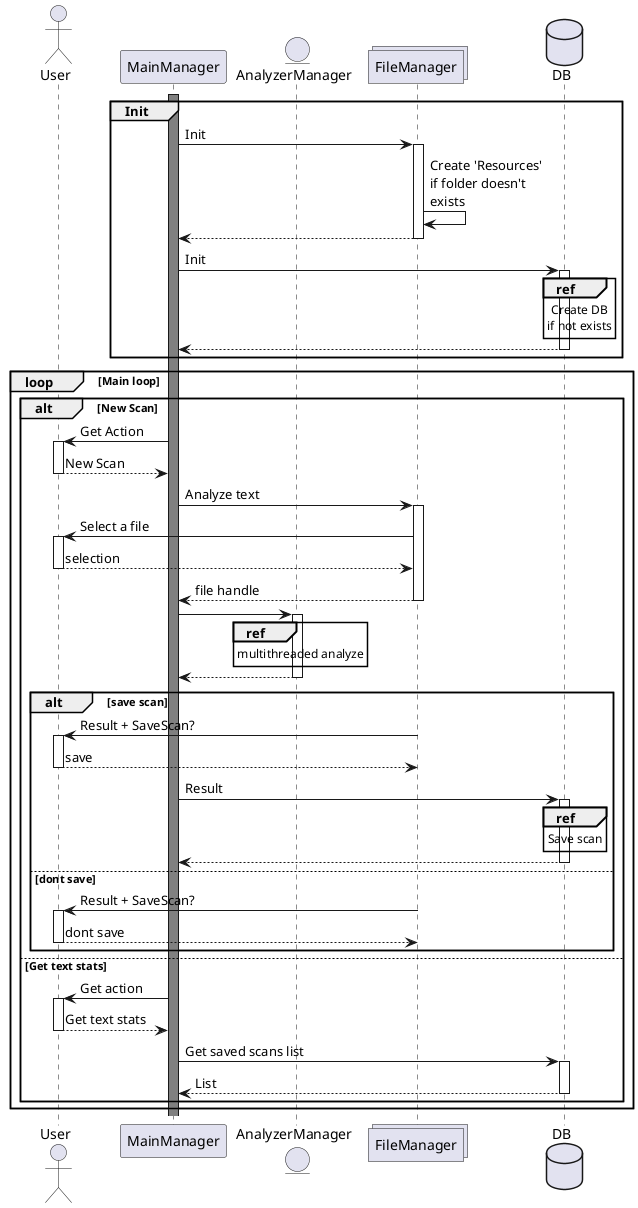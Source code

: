@startuml
'https://plantuml.com/sequence-diagram

'participents
actor User
participant MainManager
entity AnalyzerManager
collections FileManager
database DB

group Init 

activate MainManager #grey

MainManager -> FileManager: Init
activate FileManager
FileManager -> FileManager: Create 'Resources'\nif folder doesn't\nexists
return

MainManager -> DB: Init
activate DB
ref over DB: Create DB\nif not exists
return

end group

loop Main loop

alt New Scan

MainManager -> User: Get Action
activate User

return New Scan

MainManager -> FileManager: Analyze text
activate FileManager

    FileManager -> User: Select a file
    activate User
    return selection
    
return file handle
    
MainManager -> AnalyzerManager
    activate AnalyzerManager
    ref over AnalyzerManager: multithreaded analyze
return

alt save scan
FileManager -> User: Result + SaveScan?
activate User
return save

MainManager -> DB: Result
    activate DB
    ref over DB: Save scan
return
    
else dont save
FileManager -> User: Result + SaveScan?
activate User
return dont save

end alt

else Get text stats

MainManager -> User: Get action
activate User
return Get text stats

MainManager -> DB: Get saved scans list
activate DB
return List



end alt

end loop
@enduml